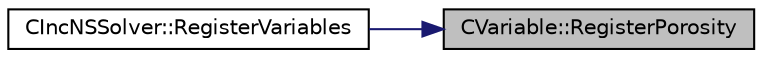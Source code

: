 digraph "CVariable::RegisterPorosity"
{
 // LATEX_PDF_SIZE
  edge [fontname="Helvetica",fontsize="10",labelfontname="Helvetica",labelfontsize="10"];
  node [fontname="Helvetica",fontsize="10",shape=record];
  rankdir="RL";
  Node1 [label="CVariable::RegisterPorosity",height=0.2,width=0.4,color="black", fillcolor="grey75", style="filled", fontcolor="black",tooltip="Get the adjoint values of the coordinates."];
  Node1 -> Node2 [dir="back",color="midnightblue",fontsize="10",style="solid",fontname="Helvetica"];
  Node2 [label="CIncNSSolver::RegisterVariables",height=0.2,width=0.4,color="black", fillcolor="white", style="filled",URL="$classCIncNSSolver.html#aa63362b66fed1e26300279cf84a3f2cb",tooltip="A virtual member."];
}
